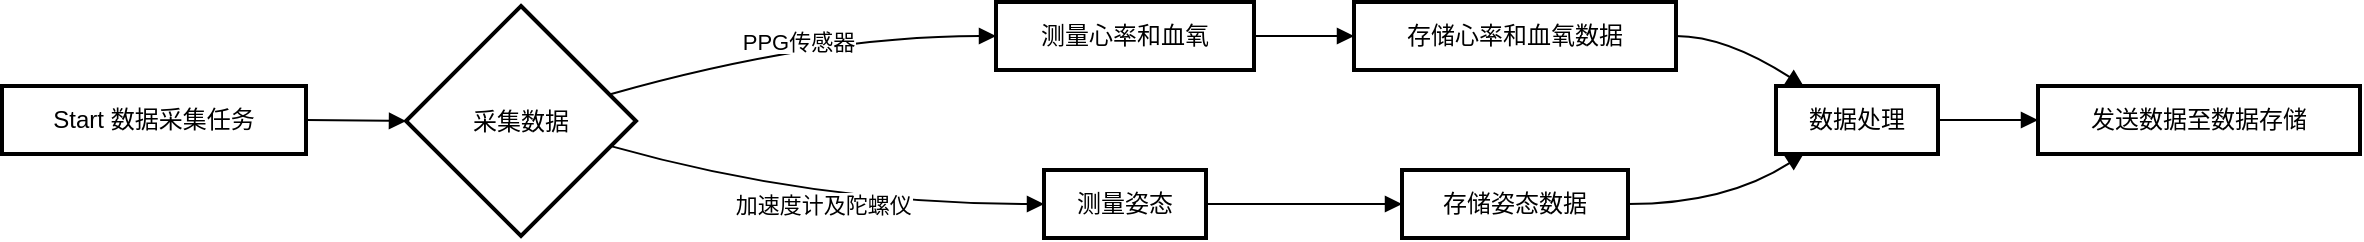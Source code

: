 <mxfile version="24.5.4" type="github">
  <diagram name="第 1 页" id="2TKG_uE5mEEDFAmMWVBL">
    <mxGraphModel>
      <root>
        <mxCell id="0" />
        <mxCell id="1" parent="0" />
        <mxCell id="2" value="Start 数据采集任务" style="whiteSpace=wrap;strokeWidth=2;" vertex="1" parent="1">
          <mxGeometry y="42" width="152" height="34" as="geometry" />
        </mxCell>
        <mxCell id="3" value="采集数据" style="rhombus;strokeWidth=2;whiteSpace=wrap;" vertex="1" parent="1">
          <mxGeometry x="202" y="2" width="115" height="115" as="geometry" />
        </mxCell>
        <mxCell id="4" value="测量心率和血氧" style="whiteSpace=wrap;strokeWidth=2;" vertex="1" parent="1">
          <mxGeometry x="497" width="129" height="34" as="geometry" />
        </mxCell>
        <mxCell id="5" value="测量姿态" style="whiteSpace=wrap;strokeWidth=2;" vertex="1" parent="1">
          <mxGeometry x="521" y="84" width="81" height="34" as="geometry" />
        </mxCell>
        <mxCell id="6" value="存储心率和血氧数据" style="whiteSpace=wrap;strokeWidth=2;" vertex="1" parent="1">
          <mxGeometry x="676" width="161" height="34" as="geometry" />
        </mxCell>
        <mxCell id="7" value="存储姿态数据" style="whiteSpace=wrap;strokeWidth=2;" vertex="1" parent="1">
          <mxGeometry x="700" y="84" width="113" height="34" as="geometry" />
        </mxCell>
        <mxCell id="8" value="数据处理" style="whiteSpace=wrap;strokeWidth=2;" vertex="1" parent="1">
          <mxGeometry x="887" y="42" width="81" height="34" as="geometry" />
        </mxCell>
        <mxCell id="9" value="发送数据至数据存储" style="whiteSpace=wrap;strokeWidth=2;" vertex="1" parent="1">
          <mxGeometry x="1018" y="42" width="161" height="34" as="geometry" />
        </mxCell>
        <mxCell id="10" value="" style="curved=1;startArrow=none;endArrow=block;exitX=1;exitY=0.5;entryX=0;entryY=0.5;" edge="1" parent="1" source="2" target="3">
          <mxGeometry relative="1" as="geometry">
            <Array as="points" />
          </mxGeometry>
        </mxCell>
        <mxCell id="11" value="PPG传感器" style="curved=1;startArrow=none;endArrow=block;exitX=1;exitY=0.35;entryX=0;entryY=0.5;" edge="1" parent="1" source="3" target="4">
          <mxGeometry relative="1" as="geometry">
            <Array as="points">
              <mxPoint x="407" y="17" />
            </Array>
          </mxGeometry>
        </mxCell>
        <mxCell id="12" value="加速度计及陀螺仪" style="curved=1;startArrow=none;endArrow=block;exitX=1;exitY=0.64;entryX=0;entryY=0.5;" edge="1" parent="1" source="3" target="5">
          <mxGeometry relative="1" as="geometry">
            <Array as="points">
              <mxPoint x="407" y="101" />
            </Array>
          </mxGeometry>
        </mxCell>
        <mxCell id="13" value="" style="curved=1;startArrow=none;endArrow=block;exitX=1;exitY=0.5;entryX=0;entryY=0.5;" edge="1" parent="1" source="4" target="6">
          <mxGeometry relative="1" as="geometry">
            <Array as="points" />
          </mxGeometry>
        </mxCell>
        <mxCell id="14" value="" style="curved=1;startArrow=none;endArrow=block;exitX=1;exitY=0.5;entryX=0;entryY=0.5;" edge="1" parent="1" source="5" target="7">
          <mxGeometry relative="1" as="geometry">
            <Array as="points" />
          </mxGeometry>
        </mxCell>
        <mxCell id="15" value="" style="curved=1;startArrow=none;endArrow=block;exitX=1;exitY=0.5;entryX=0.17;entryY=0;" edge="1" parent="1" source="6" target="8">
          <mxGeometry relative="1" as="geometry">
            <Array as="points">
              <mxPoint x="862" y="17" />
            </Array>
          </mxGeometry>
        </mxCell>
        <mxCell id="16" value="" style="curved=1;startArrow=none;endArrow=block;exitX=1;exitY=0.5;entryX=0.17;entryY=1;" edge="1" parent="1" source="7" target="8">
          <mxGeometry relative="1" as="geometry">
            <Array as="points">
              <mxPoint x="862" y="101" />
            </Array>
          </mxGeometry>
        </mxCell>
        <mxCell id="17" value="" style="curved=1;startArrow=none;endArrow=block;exitX=1;exitY=0.5;entryX=0;entryY=0.5;" edge="1" parent="1" source="8" target="9">
          <mxGeometry relative="1" as="geometry">
            <Array as="points" />
          </mxGeometry>
        </mxCell>
      </root>
    </mxGraphModel>
  </diagram>
</mxfile>

